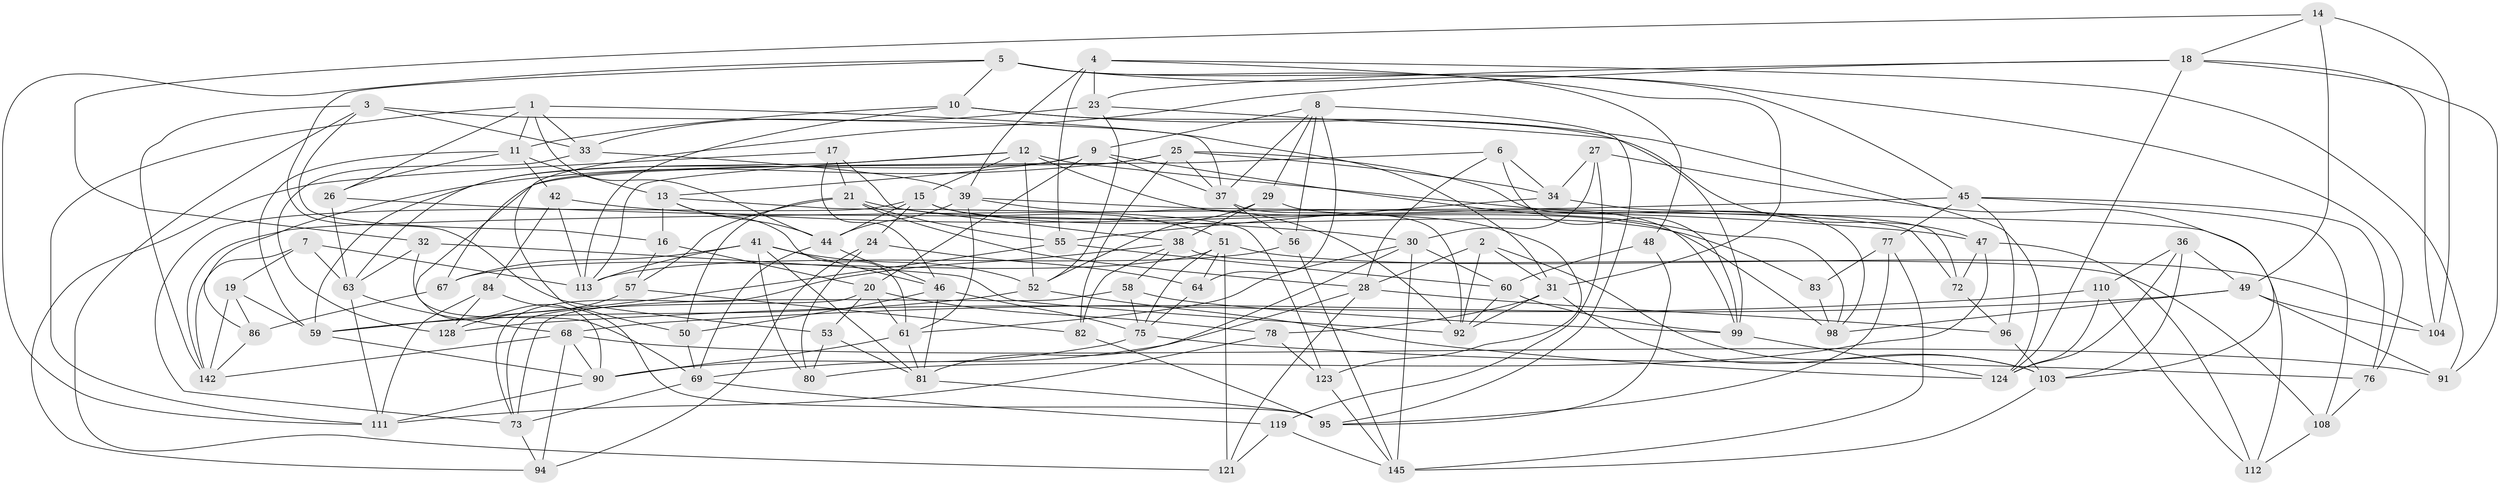 // Generated by graph-tools (version 1.1) at 2025/52/02/27/25 19:52:35]
// undirected, 95 vertices, 237 edges
graph export_dot {
graph [start="1"]
  node [color=gray90,style=filled];
  1 [super="+109"];
  2;
  3 [super="+93"];
  4 [super="+62"];
  5 [super="+107"];
  6;
  7;
  8 [super="+65"];
  9 [super="+137"];
  10 [super="+125"];
  11 [super="+97"];
  12 [super="+40"];
  13 [super="+22"];
  14;
  15 [super="+35"];
  16;
  17;
  18 [super="+43"];
  19;
  20 [super="+70"];
  21 [super="+102"];
  23 [super="+120"];
  24;
  25 [super="+74"];
  26;
  27;
  28 [super="+54"];
  29;
  30 [super="+134"];
  31 [super="+146"];
  32;
  33 [super="+131"];
  34 [super="+136"];
  36;
  37 [super="+88"];
  38 [super="+66"];
  39 [super="+132"];
  41 [super="+117"];
  42;
  44 [super="+138"];
  45 [super="+71"];
  46 [super="+87"];
  47 [super="+147"];
  48;
  49 [super="+106"];
  50;
  51 [super="+114"];
  52 [super="+116"];
  53;
  55 [super="+105"];
  56;
  57;
  58;
  59 [super="+100"];
  60 [super="+133"];
  61 [super="+129"];
  63 [super="+126"];
  64;
  67;
  68 [super="+140"];
  69 [super="+89"];
  72;
  73 [super="+85"];
  75 [super="+79"];
  76;
  77;
  78;
  80;
  81 [super="+130"];
  82;
  83;
  84;
  86;
  90 [super="+101"];
  91;
  92 [super="+127"];
  94;
  95 [super="+122"];
  96;
  98 [super="+115"];
  99 [super="+144"];
  103 [super="+118"];
  104;
  108;
  110;
  111 [super="+135"];
  112;
  113 [super="+139"];
  119;
  121;
  123;
  124 [super="+141"];
  128;
  142 [super="+143"];
  145 [super="+148"];
  1 -- 33;
  1 -- 31;
  1 -- 26;
  1 -- 111;
  1 -- 11;
  1 -- 44;
  2 -- 103;
  2 -- 92;
  2 -- 31;
  2 -- 28;
  3 -- 16;
  3 -- 142;
  3 -- 33 [weight=2];
  3 -- 37;
  3 -- 121;
  4 -- 23 [weight=2];
  4 -- 31;
  4 -- 91;
  4 -- 55;
  4 -- 39;
  5 -- 76;
  5 -- 48;
  5 -- 10;
  5 -- 53;
  5 -- 111;
  5 -- 45;
  6 -- 34;
  6 -- 99;
  6 -- 90;
  6 -- 28;
  7 -- 63;
  7 -- 113;
  7 -- 19;
  7 -- 142;
  8 -- 9;
  8 -- 37;
  8 -- 64;
  8 -- 56;
  8 -- 29;
  8 -- 95;
  9 -- 20;
  9 -- 13;
  9 -- 98;
  9 -- 59;
  9 -- 37;
  10 -- 47 [weight=2];
  10 -- 11;
  10 -- 113;
  10 -- 124;
  11 -- 26;
  11 -- 42;
  11 -- 13;
  11 -- 59;
  12 -- 113;
  12 -- 98;
  12 -- 63;
  12 -- 72;
  12 -- 52;
  12 -- 15;
  13 -- 16;
  13 -- 123;
  13 -- 61;
  13 -- 44;
  14 -- 32;
  14 -- 18;
  14 -- 104;
  14 -- 49;
  15 -- 83;
  15 -- 44;
  15 -- 24;
  15 -- 73;
  15 -- 123;
  16 -- 57;
  16 -- 20;
  17 -- 94;
  17 -- 46;
  17 -- 38;
  17 -- 21;
  18 -- 104;
  18 -- 50;
  18 -- 91;
  18 -- 124;
  18 -- 23;
  19 -- 142;
  19 -- 86;
  19 -- 59;
  20 -- 73;
  20 -- 61;
  20 -- 53;
  20 -- 78;
  21 -- 51;
  21 -- 50;
  21 -- 57;
  21 -- 55;
  21 -- 28;
  23 -- 52;
  23 -- 33;
  23 -- 99;
  24 -- 94;
  24 -- 64;
  24 -- 80;
  25 -- 86;
  25 -- 34;
  25 -- 82;
  25 -- 67;
  25 -- 37;
  25 -- 98;
  26 -- 30;
  26 -- 63;
  27 -- 103;
  27 -- 119;
  27 -- 30;
  27 -- 34;
  28 -- 121;
  28 -- 69;
  28 -- 96;
  29 -- 99;
  29 -- 52;
  29 -- 38;
  30 -- 81;
  30 -- 145;
  30 -- 61;
  30 -- 60;
  31 -- 92;
  31 -- 103;
  31 -- 78;
  32 -- 92;
  32 -- 69;
  32 -- 63;
  33 -- 39;
  33 -- 128;
  34 -- 72;
  34 -- 55 [weight=2];
  36 -- 110;
  36 -- 124;
  36 -- 103;
  36 -- 49;
  37 -- 92;
  37 -- 56;
  38 -- 73;
  38 -- 108;
  38 -- 82;
  38 -- 58;
  39 -- 112;
  39 -- 92;
  39 -- 61;
  39 -- 44;
  41 -- 46;
  41 -- 67;
  41 -- 81;
  41 -- 80;
  41 -- 52;
  41 -- 113;
  42 -- 84;
  42 -- 113;
  42 -- 47;
  44 -- 69;
  44 -- 46;
  45 -- 108;
  45 -- 96;
  45 -- 142;
  45 -- 77;
  45 -- 76;
  46 -- 50;
  46 -- 81;
  46 -- 75;
  47 -- 80;
  47 -- 72;
  47 -- 112;
  48 -- 60 [weight=2];
  48 -- 95;
  49 -- 91;
  49 -- 104;
  49 -- 68;
  49 -- 98;
  50 -- 69;
  51 -- 67;
  51 -- 121;
  51 -- 64;
  51 -- 75;
  51 -- 104;
  52 -- 59;
  52 -- 124;
  53 -- 80;
  53 -- 81;
  55 -- 60;
  55 -- 59;
  56 -- 145;
  56 -- 113;
  57 -- 128;
  57 -- 82;
  58 -- 99;
  58 -- 75;
  58 -- 73;
  59 -- 90;
  60 -- 99;
  60 -- 92;
  61 -- 90;
  61 -- 81;
  63 -- 68;
  63 -- 111;
  64 -- 75;
  67 -- 86;
  68 -- 142;
  68 -- 91;
  68 -- 94;
  68 -- 90;
  69 -- 119;
  69 -- 73;
  72 -- 96;
  73 -- 94;
  75 -- 76;
  75 -- 90;
  76 -- 108;
  77 -- 95;
  77 -- 83;
  77 -- 145;
  78 -- 111;
  78 -- 123;
  81 -- 95;
  82 -- 95;
  83 -- 98 [weight=2];
  84 -- 95;
  84 -- 128;
  84 -- 111;
  86 -- 142;
  90 -- 111;
  96 -- 103;
  99 -- 124;
  103 -- 145;
  108 -- 112;
  110 -- 112;
  110 -- 124;
  110 -- 128;
  119 -- 121;
  119 -- 145;
  123 -- 145;
}
